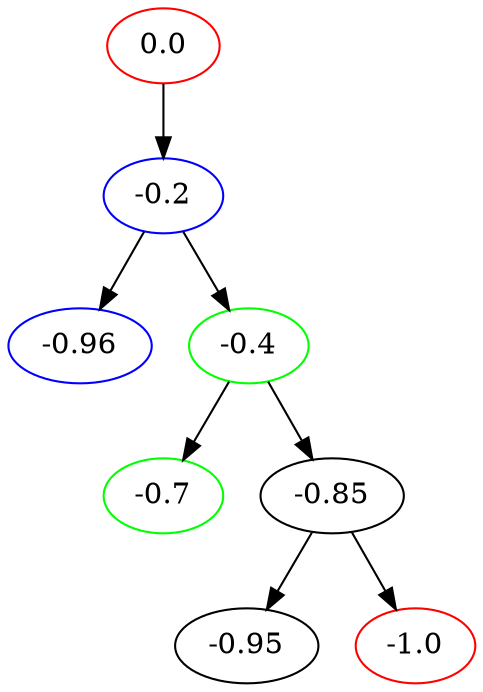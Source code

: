 digraph {
0.0->-0.2
-0.2->-0.96
-0.2->-0.4
-0.4->-0.7
-0.4->-0.85
-0.85->-0.95
-0.85->-1.0
0.0[color=red]
-1.0[color=red]
-0.2[color=blue]
-0.96[color=blue]
-0.4[color=green]
-0.7[color=green]
-0.85[color=black]
-0.95[color=black]
}